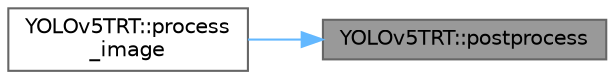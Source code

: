 digraph "YOLOv5TRT::postprocess"
{
 // LATEX_PDF_SIZE
  bgcolor="transparent";
  edge [fontname=Helvetica,fontsize=10,labelfontname=Helvetica,labelfontsize=10];
  node [fontname=Helvetica,fontsize=10,shape=box,height=0.2,width=0.4];
  rankdir="RL";
  Node1 [id="Node000001",label="YOLOv5TRT::postprocess",height=0.2,width=0.4,color="gray40", fillcolor="grey60", style="filled", fontcolor="black",tooltip="Pós-processa a saída do modelo, aplicando threshold de confiança e NMS."];
  Node1 -> Node2 [id="edge1_Node000001_Node000002",dir="back",color="steelblue1",style="solid",tooltip=" "];
  Node2 [id="Node000002",label="YOLOv5TRT::process\l_image",height=0.2,width=0.4,color="grey40", fillcolor="white", style="filled",URL="$classYOLOv5TRT.html#a6ade108453aa850578f3c4483f2bdd5e",tooltip="Função principal. Inicializa recursos, executa loop de inferência e exibe resultados."];
}
